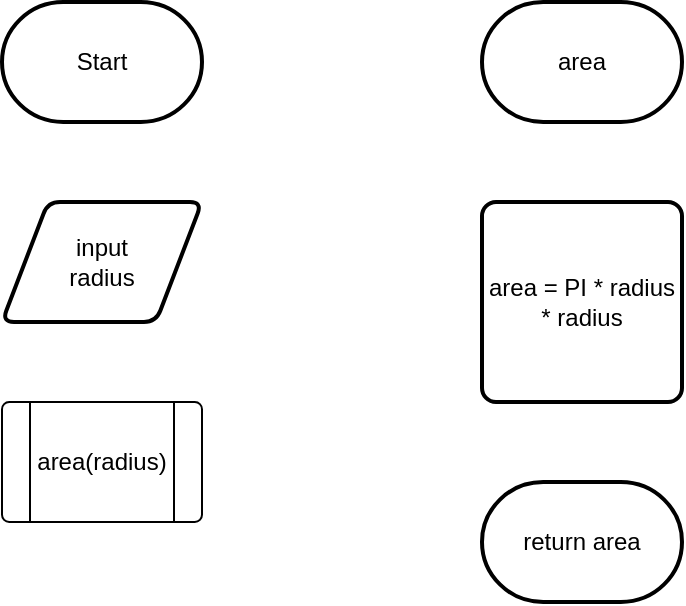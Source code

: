 <mxfile version="21.2.6" type="device">
  <diagram name="Page-1" id="omJbqckMxCIs0NTiV1sU">
    <mxGraphModel dx="714" dy="800" grid="1" gridSize="10" guides="1" tooltips="1" connect="1" arrows="1" fold="1" page="1" pageScale="1" pageWidth="850" pageHeight="1100" math="0" shadow="0">
      <root>
        <mxCell id="0" />
        <mxCell id="1" parent="0" />
        <mxCell id="pKl9-2h92C4CYuRxcfV8-1" value="&lt;div&gt;Start&lt;/div&gt;" style="strokeWidth=2;html=1;shape=mxgraph.flowchart.terminator;whiteSpace=wrap;" vertex="1" parent="1">
          <mxGeometry x="50" y="40" width="100" height="60" as="geometry" />
        </mxCell>
        <mxCell id="pKl9-2h92C4CYuRxcfV8-2" value="&lt;div&gt;input&lt;/div&gt;&lt;div&gt;radius&lt;/div&gt;" style="shape=parallelogram;html=1;strokeWidth=2;perimeter=parallelogramPerimeter;whiteSpace=wrap;rounded=1;arcSize=12;size=0.23;" vertex="1" parent="1">
          <mxGeometry x="50" y="140" width="100" height="60" as="geometry" />
        </mxCell>
        <mxCell id="pKl9-2h92C4CYuRxcfV8-3" value="area(radius)" style="verticalLabelPosition=middle;verticalAlign=middle;html=1;shape=process;whiteSpace=wrap;rounded=1;size=0.14;arcSize=6;labelPosition=center;align=center;" vertex="1" parent="1">
          <mxGeometry x="50" y="240" width="100" height="60" as="geometry" />
        </mxCell>
        <mxCell id="pKl9-2h92C4CYuRxcfV8-4" value="area" style="strokeWidth=2;html=1;shape=mxgraph.flowchart.terminator;whiteSpace=wrap;" vertex="1" parent="1">
          <mxGeometry x="290" y="40" width="100" height="60" as="geometry" />
        </mxCell>
        <mxCell id="pKl9-2h92C4CYuRxcfV8-5" value="area = PI * radius * radius" style="rounded=1;whiteSpace=wrap;html=1;absoluteArcSize=1;arcSize=14;strokeWidth=2;" vertex="1" parent="1">
          <mxGeometry x="290" y="140" width="100" height="100" as="geometry" />
        </mxCell>
        <mxCell id="pKl9-2h92C4CYuRxcfV8-6" value="return area" style="strokeWidth=2;html=1;shape=mxgraph.flowchart.terminator;whiteSpace=wrap;" vertex="1" parent="1">
          <mxGeometry x="290" y="280" width="100" height="60" as="geometry" />
        </mxCell>
      </root>
    </mxGraphModel>
  </diagram>
</mxfile>
